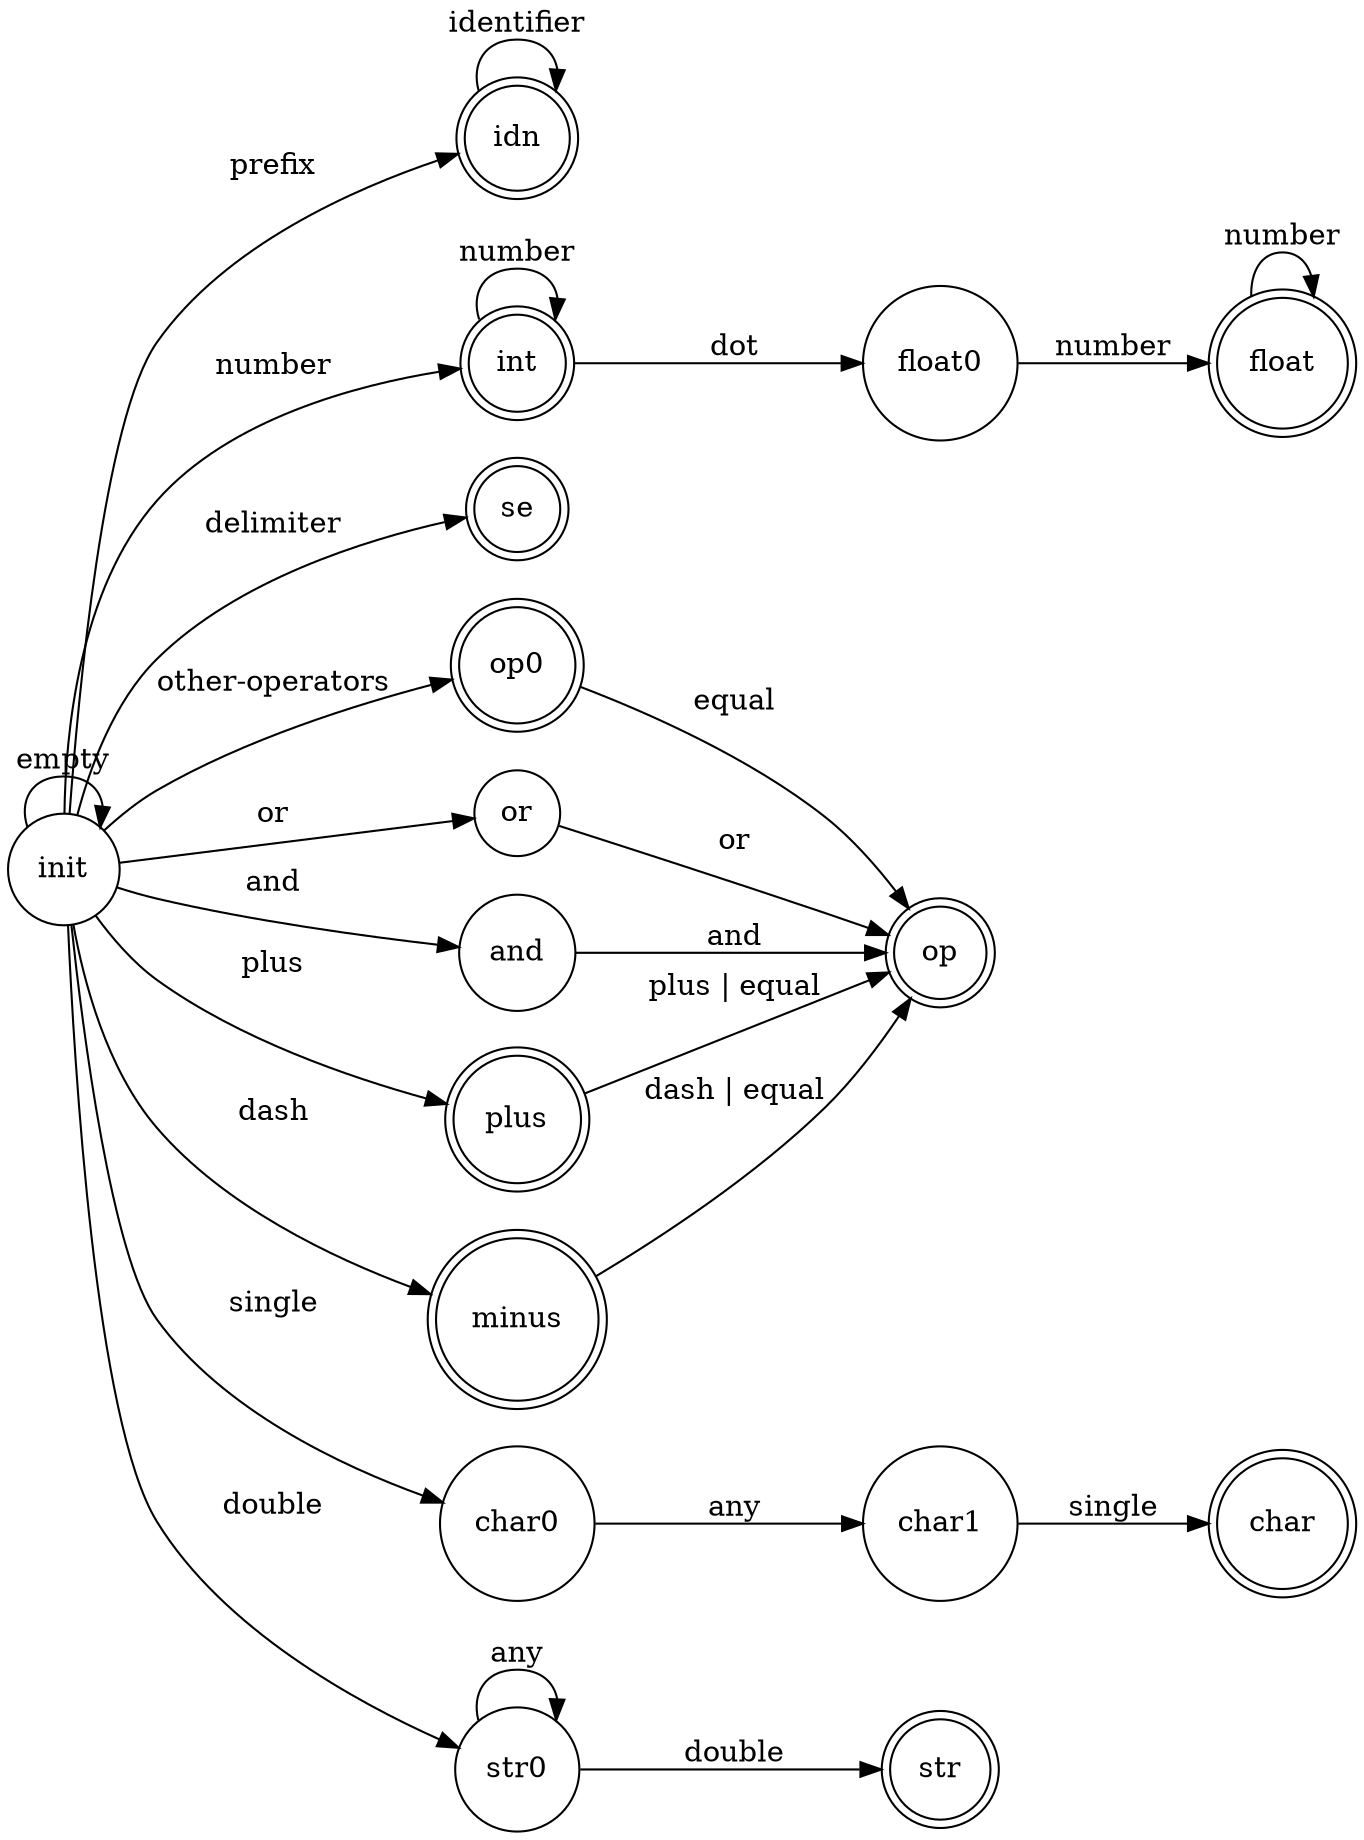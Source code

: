 digraph {
    rankdir = LR
    node [shape = doublecircle]
    idn, int, float, char, str, se, plus, minus, op0, op
    node [shape = circle]
    init -> init [label = "empty"]
    init -> idn [label = "prefix"]
    idn -> idn [label = "identifier"]

    init -> int [label = "number"]
    int -> int [label = "number"]
    int -> float0 [label = "dot"]
    float0 -> float [label = "number"] 
    float -> float [label = "number"]

    init -> char0 [label = "single"]
    char0 -> char1 [label = "any"]
    char1 -> char [label = "single"]

    init -> str0 [label = "double"]
    str0 -> str0 [label = "any"]
    str0 -> str [label = "double"]

    init -> se [label = "delimiter"]

    init -> plus [label = "plus"]
    plus -> op [label = "plus | equal"]

    init -> minus [label = "dash"]
    minus -> op [label = "dash | equal"]

    init -> or [label = "or"]
    or -> op [label = "or"]

    init -> and [label = "and"]
    and -> op [label = "and"]

    init -> op0 [label = "other-operators"]
    op0 -> op [label = "equal"]
}